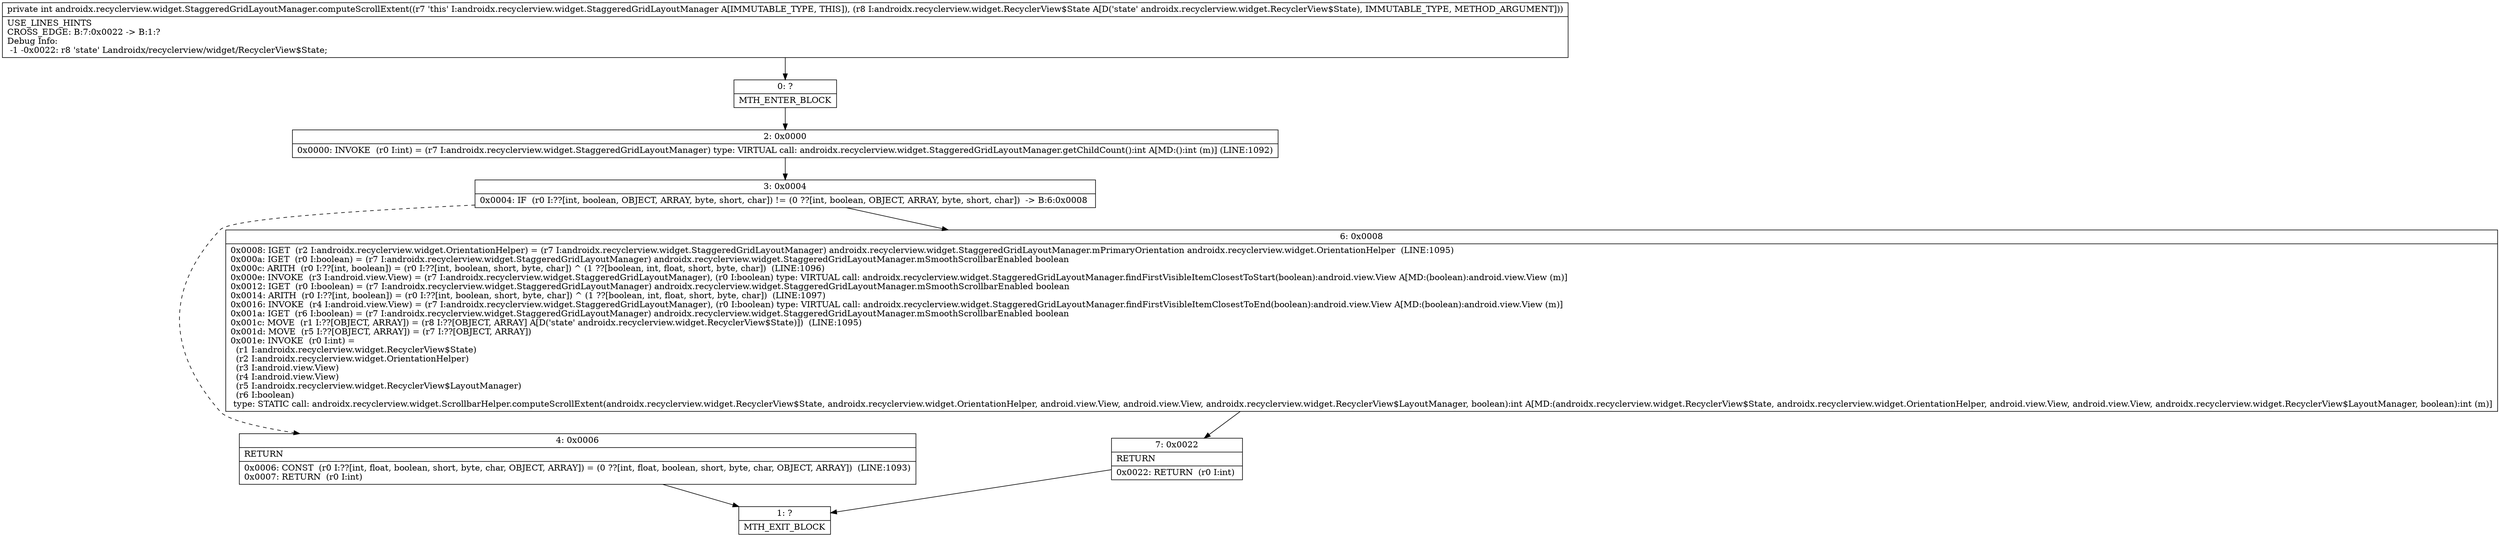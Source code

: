 digraph "CFG forandroidx.recyclerview.widget.StaggeredGridLayoutManager.computeScrollExtent(Landroidx\/recyclerview\/widget\/RecyclerView$State;)I" {
Node_0 [shape=record,label="{0\:\ ?|MTH_ENTER_BLOCK\l}"];
Node_2 [shape=record,label="{2\:\ 0x0000|0x0000: INVOKE  (r0 I:int) = (r7 I:androidx.recyclerview.widget.StaggeredGridLayoutManager) type: VIRTUAL call: androidx.recyclerview.widget.StaggeredGridLayoutManager.getChildCount():int A[MD:():int (m)] (LINE:1092)\l}"];
Node_3 [shape=record,label="{3\:\ 0x0004|0x0004: IF  (r0 I:??[int, boolean, OBJECT, ARRAY, byte, short, char]) != (0 ??[int, boolean, OBJECT, ARRAY, byte, short, char])  \-\> B:6:0x0008 \l}"];
Node_4 [shape=record,label="{4\:\ 0x0006|RETURN\l|0x0006: CONST  (r0 I:??[int, float, boolean, short, byte, char, OBJECT, ARRAY]) = (0 ??[int, float, boolean, short, byte, char, OBJECT, ARRAY])  (LINE:1093)\l0x0007: RETURN  (r0 I:int) \l}"];
Node_1 [shape=record,label="{1\:\ ?|MTH_EXIT_BLOCK\l}"];
Node_6 [shape=record,label="{6\:\ 0x0008|0x0008: IGET  (r2 I:androidx.recyclerview.widget.OrientationHelper) = (r7 I:androidx.recyclerview.widget.StaggeredGridLayoutManager) androidx.recyclerview.widget.StaggeredGridLayoutManager.mPrimaryOrientation androidx.recyclerview.widget.OrientationHelper  (LINE:1095)\l0x000a: IGET  (r0 I:boolean) = (r7 I:androidx.recyclerview.widget.StaggeredGridLayoutManager) androidx.recyclerview.widget.StaggeredGridLayoutManager.mSmoothScrollbarEnabled boolean \l0x000c: ARITH  (r0 I:??[int, boolean]) = (r0 I:??[int, boolean, short, byte, char]) ^ (1 ??[boolean, int, float, short, byte, char])  (LINE:1096)\l0x000e: INVOKE  (r3 I:android.view.View) = (r7 I:androidx.recyclerview.widget.StaggeredGridLayoutManager), (r0 I:boolean) type: VIRTUAL call: androidx.recyclerview.widget.StaggeredGridLayoutManager.findFirstVisibleItemClosestToStart(boolean):android.view.View A[MD:(boolean):android.view.View (m)]\l0x0012: IGET  (r0 I:boolean) = (r7 I:androidx.recyclerview.widget.StaggeredGridLayoutManager) androidx.recyclerview.widget.StaggeredGridLayoutManager.mSmoothScrollbarEnabled boolean \l0x0014: ARITH  (r0 I:??[int, boolean]) = (r0 I:??[int, boolean, short, byte, char]) ^ (1 ??[boolean, int, float, short, byte, char])  (LINE:1097)\l0x0016: INVOKE  (r4 I:android.view.View) = (r7 I:androidx.recyclerview.widget.StaggeredGridLayoutManager), (r0 I:boolean) type: VIRTUAL call: androidx.recyclerview.widget.StaggeredGridLayoutManager.findFirstVisibleItemClosestToEnd(boolean):android.view.View A[MD:(boolean):android.view.View (m)]\l0x001a: IGET  (r6 I:boolean) = (r7 I:androidx.recyclerview.widget.StaggeredGridLayoutManager) androidx.recyclerview.widget.StaggeredGridLayoutManager.mSmoothScrollbarEnabled boolean \l0x001c: MOVE  (r1 I:??[OBJECT, ARRAY]) = (r8 I:??[OBJECT, ARRAY] A[D('state' androidx.recyclerview.widget.RecyclerView$State)])  (LINE:1095)\l0x001d: MOVE  (r5 I:??[OBJECT, ARRAY]) = (r7 I:??[OBJECT, ARRAY]) \l0x001e: INVOKE  (r0 I:int) = \l  (r1 I:androidx.recyclerview.widget.RecyclerView$State)\l  (r2 I:androidx.recyclerview.widget.OrientationHelper)\l  (r3 I:android.view.View)\l  (r4 I:android.view.View)\l  (r5 I:androidx.recyclerview.widget.RecyclerView$LayoutManager)\l  (r6 I:boolean)\l type: STATIC call: androidx.recyclerview.widget.ScrollbarHelper.computeScrollExtent(androidx.recyclerview.widget.RecyclerView$State, androidx.recyclerview.widget.OrientationHelper, android.view.View, android.view.View, androidx.recyclerview.widget.RecyclerView$LayoutManager, boolean):int A[MD:(androidx.recyclerview.widget.RecyclerView$State, androidx.recyclerview.widget.OrientationHelper, android.view.View, android.view.View, androidx.recyclerview.widget.RecyclerView$LayoutManager, boolean):int (m)]\l}"];
Node_7 [shape=record,label="{7\:\ 0x0022|RETURN\l|0x0022: RETURN  (r0 I:int) \l}"];
MethodNode[shape=record,label="{private int androidx.recyclerview.widget.StaggeredGridLayoutManager.computeScrollExtent((r7 'this' I:androidx.recyclerview.widget.StaggeredGridLayoutManager A[IMMUTABLE_TYPE, THIS]), (r8 I:androidx.recyclerview.widget.RecyclerView$State A[D('state' androidx.recyclerview.widget.RecyclerView$State), IMMUTABLE_TYPE, METHOD_ARGUMENT]))  | USE_LINES_HINTS\lCROSS_EDGE: B:7:0x0022 \-\> B:1:?\lDebug Info:\l  \-1 \-0x0022: r8 'state' Landroidx\/recyclerview\/widget\/RecyclerView$State;\l}"];
MethodNode -> Node_0;Node_0 -> Node_2;
Node_2 -> Node_3;
Node_3 -> Node_4[style=dashed];
Node_3 -> Node_6;
Node_4 -> Node_1;
Node_6 -> Node_7;
Node_7 -> Node_1;
}

